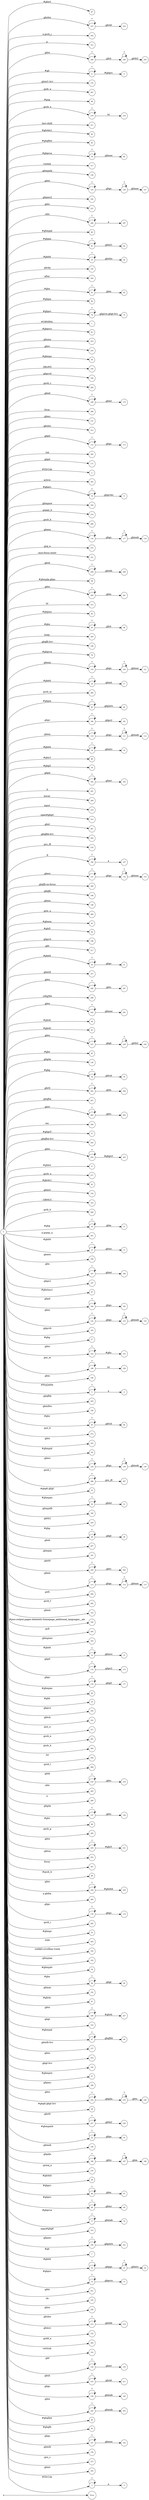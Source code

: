 digraph NFA {
  rankdir=LR;
  node [shape=circle, fontsize=10];
  __start [shape=point, label=""];
  __start -> None;
  87 [label="87"];
  247 [label="247"];
  215 [label="215"];
  302 [label="302"];
  312 [label="312"];
  168 [label="168"];
  248 [label="248"];
  8 [label="8"];
  155 [label="155"];
  267 [label="267"];
  98 [label="98"];
  278 [label="278"];
  311 [label="311"];
  40 [label="40"];
  83 [label="83"];
  79 [label="79"];
  185 [label="185"];
  317 [label="317"];
  159 [label="159"];
  125 [label="125"];
  192 [label="192"];
  216 [label="216"];
  221 [label="221"];
  243 [label="243"];
  296 [label="296"];
  29 [label="29"];
  46 [label="46"];
  61 [label="61"];
  25 [label="25"];
  145 [label="145"];
  304 [label="304"];
  91 [label="91"];
  60 [label="60"];
  74 [label="74"];
  73 [label="73"];
  1 [label="1"];
  81 [label="81"];
  253 [label="253"];
  255 [label="255"];
  239 [label="239"];
  59 [label="59"];
  104 [label="104"];
  127 [label="127"];
  48 [label="48"];
  96 [label="96"];
  194 [label="194"];
  280 [label="280"];
  169 [label="169"];
  308 [label="308"];
  151 [label="151"];
  212 [label="212"];
  172 [label="172"];
  292 [label="292"];
  120 [label="120"];
  171 [label="171"];
  2 [label="2"];
  303 [label="303"];
  70 [label="70"];
  235 [label="235"];
  164 [label="164"];
  274 [label="274"];
  288 [label="288"];
  183 [label="183"];
  116 [label="116"];
  78 [label="78"];
  135 [label="135"];
  275 [label="275"];
  101 [label="101"];
  208 [label="208"];
  58 [label="58"];
  240 [label="240"];
  315 [label="315"];
  69 [label="69"];
  65 [label="65"];
  80 [label="80"];
  229 [label="229"];
  231 [label="231"];
  95 [label="95"];
  305 [label="305"];
  199 [label="199"];
  76 [label="76"];
  123 [label="123"];
  119 [label="119"];
  16 [label="16"];
  290 [label="290"];
  63 [label="63"];
  219 [label="219"];
  0 [label="0"];
  9 [label="9"];
  129 [label="129"];
  180 [label="180"];
  110 [label="110"];
  18 [label="18"];
  86 [label="86"];
  34 [label="34"];
  142 [label="142"];
  62 [label="62"];
  182 [label="182"];
  291 [label="291"];
  309 [label="309"];
  263 [label="263"];
  4 [label="4"];
  310 [label="310"];
  313 [label="313"];
  261 [label="261"];
  204 [label="204"];
  276 [label="276"];
  106 [label="106"];
  241 [label="241"];
  131 [label="131"];
  200 [label="200"];
  112 [label="112"];
  198 [label="198"];
  148 [label="148"];
  269 [label="269"];
  140 [label="140"];
  45 [label="45"];
  44 [label="44"];
  196 [label="196"];
  217 [label="217"];
  20 [label="20"];
  147 [label="147"];
  246 [label="246"];
  298 [label="298"];
  67 [label="67"];
  206 [label="206"];
  244 [label="244"];
  21 [label="21"];
  38 [label="38"];
  43 [label="43"];
  237 [label="237"];
  85 [label="85"];
  136 [label="136"];
  32 [label="32"];
  205 [label="205"];
  201 [label="201"];
  262 [label="262"];
  306 [label="306"];
  53 [label="53"];
  37 [label="37"];
  202 [label="202"];
  224 [label="224"];
  11 [label="11"];
  115 [label="115"];
  277 [label="277"];
  42 [label="42"];
  154 [label="154"];
  103 [label="103"];
  268 [label="268"];
  30 [label="30"];
  301 [label="301"];
  12 [label="12"];
  124 [label="124"];
  94 [label="94"];
  166 [label="166"];
  167 [label="167"];
  197 [label="197"];
  97 [label="97"];
  126 [label="126"];
  184 [label="184"];
  19 [label="19"];
  122 [label="122"];
  193 [label="193"];
  27 [label="27"];
  232 [label="232"];
  108 [label="108"];
  15 [label="15"];
  146 [label="146"];
  5 [label="5"];
  203 [label="203"];
  225 [label="225"];
  158 [label="158"];
  93 [label="93"];
  26 [label="26"];
  272 [label="272"];
  179 [label="179"];
  223 [label="223"];
  236 [label="236"];
  56 [label="56"];
  71 [label="71"];
  128 [label="128"];
  286 [label="286"];
  227 [label="227"];
  33 [label="33"];
  35 [label="35"];
  50 [label="50"];
  160 [label="160"];
  297 [label="297"];
  64 [label="64"];
  260 [label="260"];
  220 [label="220"];
  28 [label="28"];
  175 [label="175"];
  207 [label="207"];
  31 [label="31"];
  161 [label="161"];
  259 [label="259"];
  113 [label="113"];
  170 [label="170"];
  266 [label="266"];
  187 [label="187"];
  282 [label="282"];
  287 [label="287"];
  153 [label="153"];
  51 [label="51"];
  100 [label="100"];
  265 [label="265"];
  163 [label="163"];
  14 [label="14"];
  174 [label="174"];
  176 [label="176"];
  188 [label="188"];
  49 [label="49"];
  10 [label="10"];
  195 [label="195"];
  138 [label="138"];
  191 [label="191"];
  214 [label="214"];
  222 [label="222"];
  271 [label="271"];
  258 [label="258"];
  281 [label="281"];
  284 [label="284"];
  294 [label="294"];
  13 [label="13"];
  289 [label="289"];
  92 [label="92"];
  218 [label="218"];
  295 [label="295"];
  111 [label="111"];
  233 [label="233"];
  299 [label="299"];
  109 [label="109"];
  137 [label="137"];
  250 [label="250"];
  88 [label="88"];
  75 [label="75"];
  283 [label="283"];
  230 [label="230"];
  238 [label="238"];
  252 [label="252"];
  307 [label="307"];
  99 [label="99"];
  245 [label="245"];
  228 [label="228"];
  300 [label="300"];
  249 [label="249"];
  178 [label="178"];
  285 [label="285"];
  55 [label="55"];
  132 [label="132"];
  293 [label="293"];
  102 [label="102"];
  162 [label="162"];
  54 [label="54"];
  89 [label="89"];
  150 [label="150"];
  41 [label="41"];
  6 [label="6"];
  226 [label="226"];
  143 [label="143"];
  47 [label="47"];
  117 [label="117"];
  157 [label="157"];
  254 [label="254"];
  144 [label="144"];
  177 [label="177"];
  211 [label="211"];
  57 [label="57"];
  121 [label="121"];
  189 [label="189"];
  234 [label="234"];
  36 [label="36"];
  257 [label="257"];
  52 [label="52"];
  23 [label="23"];
  149 [label="149"];
  17 [label="17"];
  186 [label="186"];
  270 [label="270"];
  39 [label="39"];
  209 [label="209"];
  66 [label="66"];
  68 [label="68"];
  77 [label="77"];
  114 [label="114"];
  314 [label="314"];
  190 [label="190"];
  107 [label="107"];
  7 [label="7"];
  22 [label="22"];
  72 [label="72"];
  118 [label="118"];
  251 [label="251"];
  105 [label="105"];
  256 [label="256"];
  279 [label="279"];
  213 [label="213"];
  130 [label="130"];
  152 [label="152"];
  264 [label="264"];
  173 [label="173"];
  316 [label="316"];
  134 [label="134"];
  210 [label="210"];
  139 [label="139"];
  242 [label="242"];
  133 [label="133"];
  84 [label="84"];
  181 [label="181"];
  82 [label="82"];
  141 [label="141"];
  156 [label="156"];
  273 [label="273"];
  165 [label="165"];
  90 [label="90"];
  24 [label="24"];
  3 [label="3"];
  { node [shape=doublecircle]; 1 2 4 6 7 9 10 11 13 15 17 19 21 24 26 27 29 31 33 34 35 36 37 38 39 40 41 42 43 44 45 46 48 49 51 53 54 55 56 57 58 59 60 62 64 65 67 69 71 73 75 76 78 80 81 82 83 84 85 86 87 88 90 92 94 96 97 98 99 100 101 102 103 104 105 107 109 112 115 118 121 124 127 130 133 135 136 138 140 142 143 144 145 146 147 148 149 150 151 152 153 154 155 156 157 158 159 160 161 162 163 164 165 166 168 170 171 173 175 177 179 181 183 185 188 189 191 192 193 194 195 196 197 198 199 200 201 202 203 204 206 207 209 211 212 214 216 217 219 220 221 222 223 225 227 229 231 233 236 239 241 243 245 247 250 251 252 253 254 255 256 258 260 261 263 264 265 266 267 268 269 270 271 272 273 274 275 276 277 279 280 281 282 283 284 285 287 288 289 290 291 292 293 294 295 297 298 299 300 301 302 303 304 305 306 307 308 309 310 311 312 313 314 315 316 317 }
  0 -> 1 [label="#GBMPAL"];
  0 -> 2 [label="#SIvCob"];
  0 -> 3 [label="#SIvCob"];
  3 -> 3 [label="*"];
  3 -> 4 [label="a"];
  0 -> 5 [label="#WqQANb"];
  5 -> 5 [label="*"];
  5 -> 6 [label="a"];
  0 -> 7 [label="#gb"];
  0 -> 8 [label="#gb"];
  8 -> 8 [label="*"];
  8 -> 9 [label="#gbprc"];
  0 -> 10 [label="#gbb"];
  0 -> 11 [label="#gbbw"];
  0 -> 12 [label="#gbd4"];
  12 -> 12 [label="*"];
  12 -> 13 [label=".gbmc"];
  0 -> 14 [label="#gbd4"];
  14 -> 14 [label="*"];
  14 -> 15 [label=".gbmcc"];
  0 -> 16 [label="#gbd4"];
  16 -> 16 [label="*"];
  16 -> 17 [label=".gbmh"];
  0 -> 18 [label="#gbd4"];
  18 -> 18 [label="*"];
  18 -> 19 [label=".gbmtc"];
  0 -> 20 [label="#gbd4"];
  20 -> 20 [label="*"];
  20 -> 21 [label=".gbpc"];
  0 -> 22 [label="#gbd4"];
  22 -> 22 [label="*"];
  22 -> 23 [label=".gbpgs"];
  23 -> 23 [label="*"];
  23 -> 24 [label=".gbmtc"];
  0 -> 25 [label="#gbd4"];
  25 -> 25 [label="*"];
  25 -> 26 [label=".gbsbic"];
  0 -> 27 [label="#gbg"];
  0 -> 28 [label="#gbg"];
  28 -> 28 [label="*"];
  28 -> 29 [label=".gbgt"];
  0 -> 30 [label="#gbg"];
  30 -> 30 [label="*"];
  30 -> 31 [label=".gbm"];
  0 -> 32 [label="#gbg"];
  32 -> 32 [label="*"];
  32 -> 33 [label=".gbtcb"];
  0 -> 34 [label="#gbg5"];
  0 -> 35 [label="#gbg6.gbgt"];
  0 -> 36 [label="#gbg6.gbgt-hvr"];
  0 -> 37 [label="#gbgs5"];
  0 -> 38 [label="#gbi4i"];
  0 -> 39 [label="#gbi4id"];
  0 -> 40 [label="#gbi4m1"];
  0 -> 41 [label="#gbi4s"];
  0 -> 42 [label="#gbi4s1"];
  0 -> 43 [label="#gbi4t"];
  0 -> 44 [label="#gbi5"];
  0 -> 45 [label="#gbmm"];
  0 -> 46 [label="#gbmpal"];
  0 -> 47 [label="#gbmpal"];
  47 -> 47 [label="*"];
  47 -> 48 [label=".gbqfbb"];
  0 -> 49 [label="#gbmpas"];
  0 -> 50 [label="#gbmpas"];
  50 -> 50 [label="*"];
  50 -> 51 [label=".gbmt"];
  0 -> 52 [label="#gbmpasb"];
  52 -> 52 [label="*"];
  52 -> 53 [label=".gbps"];
  0 -> 54 [label="#gbmpdv"];
  0 -> 55 [label="#gbmpi"];
  0 -> 56 [label="#gbmpid"];
  0 -> 57 [label="#gbmpiw"];
  0 -> 58 [label="#gbmplp.gbps"];
  0 -> 59 [label="#gbmps"];
  0 -> 60 [label="#gbpm"];
  0 -> 61 [label="#gbpm"];
  61 -> 61 [label="*"];
  61 -> 62 [label=".gbml1"];
  0 -> 63 [label="#gbpm"];
  63 -> 63 [label="*"];
  63 -> 64 [label=".gbpmtc"];
  0 -> 65 [label="#gbpms"];
  0 -> 66 [label="#gbprc"];
  66 -> 66 [label="*"];
  66 -> 67 [label=".gbm"];
  0 -> 68 [label="#gbprc"];
  68 -> 68 [label="*"];
  68 -> 69 [label=".gbmc"];
  0 -> 70 [label="#gbprc"];
  70 -> 70 [label="*"];
  70 -> 71 [label=".gbprcbc"];
  0 -> 72 [label="#gbprc"];
  72 -> 72 [label="*"];
  72 -> 73 [label=".gbprcx"];
  0 -> 74 [label="#gbprc"];
  74 -> 74 [label="*"];
  74 -> 75 [label=".gbprcx.gbgt-hvr"];
  0 -> 76 [label="#gbprca"];
  0 -> 77 [label="#gbprca"];
  77 -> 77 [label="*"];
  77 -> 78 [label=".gbmab"];
  0 -> 79 [label="#gbprca"];
  79 -> 79 [label="*"];
  79 -> 80 [label=".gbmac"];
  0 -> 81 [label="#gbprcs"];
  0 -> 82 [label="#gbqfb"];
  0 -> 83 [label="#gbqfbw"];
  0 -> 84 [label="#gbqfqw"];
  0 -> 85 [label="#gbs"];
  0 -> 86 [label="#gbx3"];
  0 -> 87 [label="#gbx4"];
  0 -> 88 [label="#gbz"];
  0 -> 89 [label="#gbz"];
  89 -> 89 [label="*"];
  89 -> 90 [label=".gbgt"];
  0 -> 91 [label="#gbz"];
  91 -> 91 [label="*"];
  91 -> 92 [label=".gbm"];
  0 -> 93 [label="#gbz"];
  93 -> 93 [label="*"];
  93 -> 94 [label=".gbtcb"];
  0 -> 95 [label="#gbz"];
  95 -> 95 [label="*"];
  95 -> 96 [label=".gbzt"];
  0 -> 97 [label="#gbztms1"];
  0 -> 98 [label="#gog"];
  0 -> 99 [label="#gssb_b"];
  0 -> 100 [label="#gws-output-pages-elements-homepage_additional_languages__als"];
  0 -> 101 [label="-moz-focus-inner"];
  0 -> 102 [label="-webkit-scrollbar-track"];
  0 -> 103 [label=".GBMCC"];
  0 -> 104 [label=".H6sW5"];
  0 -> 105 [label=".ds"];
  0 -> 106 [label=".fl"];
  106 -> 106 [label="*"];
  106 -> 107 [label="a"];
  0 -> 108 [label=".gac_m"];
  108 -> 108 [label="*"];
  108 -> 109 [label="td"];
  0 -> 110 [label=".gbem"];
  110 -> 110 [label="*"];
  110 -> 111 [label=".gbgs"];
  111 -> 111 [label="*"];
  111 -> 112 [label=".gbmab"];
  0 -> 113 [label=".gbem"];
  113 -> 113 [label="*"];
  113 -> 114 [label=".gbgs"];
  114 -> 114 [label="*"];
  114 -> 115 [label=".gbmac"];
  0 -> 116 [label=".gbemi"];
  116 -> 116 [label="*"];
  116 -> 117 [label=".gbgs"];
  117 -> 117 [label="*"];
  117 -> 118 [label=".gbmab"];
  0 -> 119 [label=".gbemi"];
  119 -> 119 [label="*"];
  119 -> 120 [label=".gbgs"];
  120 -> 120 [label="*"];
  120 -> 121 [label=".gbmac"];
  0 -> 122 [label=".gbes"];
  122 -> 122 [label="*"];
  122 -> 123 [label=".gbgs"];
  123 -> 123 [label="*"];
  123 -> 124 [label=".gbmab"];
  0 -> 125 [label=".gbes"];
  125 -> 125 [label="*"];
  125 -> 126 [label=".gbgs"];
  126 -> 126 [label="*"];
  126 -> 127 [label=".gbmac"];
  0 -> 128 [label=".gbesi"];
  128 -> 128 [label="*"];
  128 -> 129 [label=".gbgs"];
  129 -> 129 [label="*"];
  129 -> 130 [label=".gbmab"];
  0 -> 131 [label=".gbesi"];
  131 -> 131 [label="*"];
  131 -> 132 [label=".gbgs"];
  132 -> 132 [label="*"];
  132 -> 133 [label=".gbmac"];
  0 -> 134 [label=".gbf"];
  134 -> 134 [label="*"];
  134 -> 135 [label=".gbmt"];
  0 -> 136 [label=".gbg4a"];
  0 -> 137 [label=".gbg4a"];
  137 -> 137 [label="*"];
  137 -> 138 [label=".gbts"];
  0 -> 139 [label=".gbgs"];
  139 -> 139 [label="*"];
  139 -> 140 [label=".gbmab"];
  0 -> 141 [label=".gbgs"];
  141 -> 141 [label="*"];
  141 -> 142 [label=".gbmac"];
  0 -> 143 [label=".gbgt"];
  0 -> 144 [label=".gbgt-hvr"];
  0 -> 145 [label=".gbi4p"];
  0 -> 146 [label=".gbm"];
  0 -> 147 [label=".gbm0l"];
  0 -> 148 [label=".gbma"];
  0 -> 149 [label=".gbmab"];
  0 -> 150 [label=".gbmac"];
  0 -> 151 [label=".gbmc"];
  0 -> 152 [label=".gbmcc"];
  0 -> 153 [label=".gbmh"];
  0 -> 154 [label=".gbml1"];
  0 -> 155 [label=".gbml1-hvr"];
  0 -> 156 [label=".gbmlb"];
  0 -> 157 [label=".gbmlb-hvr"];
  0 -> 158 [label=".gbmlbw"];
  0 -> 159 [label=".gbmpala"];
  0 -> 160 [label=".gbmpalb"];
  0 -> 161 [label=".gbmpia"];
  0 -> 162 [label=".gbmpiaa"];
  0 -> 163 [label=".gbmpiaw"];
  0 -> 164 [label=".gbmpnw"];
  0 -> 165 [label=".gbmt"];
  0 -> 166 [label=".gbmtc"];
  0 -> 167 [label=".gbn"];
  167 -> 167 [label="*"];
  167 -> 168 [label=".gbmt"];
  0 -> 169 [label=".gbnd"];
  169 -> 169 [label="*"];
  169 -> 170 [label=".gbmt"];
  0 -> 171 [label=".gbp0"];
  0 -> 172 [label=".gbp0"];
  172 -> 172 [label="*"];
  172 -> 173 [label=".gbps"];
  0 -> 174 [label=".gbp0"];
  174 -> 174 [label="*"];
  174 -> 175 [label=".gbps2"];
  0 -> 176 [label=".gbpc"];
  176 -> 176 [label="*"];
  176 -> 177 [label=".gbpd"];
  0 -> 178 [label=".gbpc"];
  178 -> 178 [label="*"];
  178 -> 179 [label=".gbps"];
  0 -> 180 [label=".gbpc"];
  180 -> 180 [label="*"];
  180 -> 181 [label=".gbps2"];
  0 -> 182 [label=".gbpd"];
  182 -> 182 [label="*"];
  182 -> 183 [label=".gbmt"];
  0 -> 184 [label=".gbpd"];
  184 -> 184 [label="*"];
  184 -> 185 [label=".gbps"];
  0 -> 186 [label=".gbpdjs"];
  186 -> 186 [label="*"];
  186 -> 187 [label=".gbto"];
  187 -> 187 [label="*"];
  187 -> 188 [label=".gbm"];
  0 -> 189 [label=".gbpmc"];
  0 -> 190 [label=".gbpmc"];
  190 -> 190 [label="*"];
  190 -> 191 [label=".gbpmtc"];
  0 -> 192 [label=".gbpms2"];
  0 -> 193 [label=".gbprcb"];
  0 -> 194 [label=".gbprcd"];
  0 -> 195 [label=".gbprci"];
  0 -> 196 [label=".gbprct"];
  0 -> 197 [label=".gbps2"];
  0 -> 198 [label=".gbqfb"];
  0 -> 199 [label=".gbqfb-hvr"];
  0 -> 200 [label=".gbqfb-no-focus"];
  0 -> 201 [label=".gbqfba"];
  0 -> 202 [label=".gbqfba-hvr"];
  0 -> 203 [label=".gbqfbb"];
  0 -> 204 [label=".gbqfbb-hvr"];
  0 -> 205 [label=".gbrtl"];
  205 -> 205 [label="*"];
  205 -> 206 [label=".gbm"];
  0 -> 207 [label=".gbsb"];
  0 -> 208 [label=".gbsb"];
  208 -> 208 [label="*"];
  208 -> 209 [label=".gbsbb"];
  0 -> 210 [label=".gbsb"];
  210 -> 210 [label="*"];
  210 -> 211 [label=".gbsbt"];
  0 -> 212 [label=".gbsbic"];
  0 -> 213 [label=".gbsbis"];
  213 -> 213 [label="*"];
  213 -> 214 [label=".gbsbb"];
  0 -> 215 [label=".gbsbis"];
  215 -> 215 [label="*"];
  215 -> 216 [label=".gbsbt"];
  0 -> 217 [label=".gbt"];
  0 -> 218 [label=".gbtb"];
  218 -> 218 [label="*"];
  218 -> 219 [label=".gbts"];
  0 -> 220 [label=".gbtb2"];
  0 -> 221 [label=".gbtc"];
  0 -> 222 [label=".gbtcb"];
  0 -> 223 [label=".gbto"];
  0 -> 224 [label=".gbto"];
  224 -> 224 [label="*"];
  224 -> 225 [label="#gbgs5"];
  0 -> 226 [label=".gbto"];
  226 -> 226 [label="*"];
  226 -> 227 [label="#gbi4i"];
  0 -> 228 [label=".gbto"];
  228 -> 228 [label="*"];
  228 -> 229 [label="#gbi4id"];
  0 -> 230 [label=".gbto"];
  230 -> 230 [label="*"];
  230 -> 231 [label="#gbi5"];
  0 -> 232 [label=".gbto"];
  232 -> 232 [label="*"];
  232 -> 233 [label="#gbs"];
  0 -> 234 [label=".gbto"];
  234 -> 234 [label="*"];
  234 -> 235 [label=".gbg4a"];
  235 -> 235 [label="*"];
  235 -> 236 [label=".gbts"];
  0 -> 237 [label=".gbto"];
  237 -> 237 [label="*"];
  237 -> 238 [label=".gbgt"];
  238 -> 238 [label="*"];
  238 -> 239 [label=".gbtb2"];
  0 -> 240 [label=".gbto"];
  240 -> 240 [label="*"];
  240 -> 241 [label=".gbm"];
  0 -> 242 [label=".gbto"];
  242 -> 242 [label="*"];
  242 -> 243 [label=".gbmab"];
  0 -> 244 [label=".gbto"];
  244 -> 244 [label="*"];
  244 -> 245 [label=".gbmac"];
  0 -> 246 [label=".gbto"];
  246 -> 246 [label="*"];
  246 -> 247 [label=".gbts"];
  0 -> 248 [label=".gbto"];
  248 -> 248 [label="*"];
  248 -> 249 [label=".gbzt"];
  249 -> 249 [label="*"];
  249 -> 250 [label=".gbtb2"];
  0 -> 251 [label=".gbts"];
  0 -> 252 [label=".gbtsa"];
  0 -> 253 [label=".gbxms"];
  0 -> 254 [label=".gbxo"];
  0 -> 255 [label=".gbxv"];
  0 -> 256 [label=".gbxx"];
  0 -> 257 [label=".gbz0l"];
  257 -> 257 [label="*"];
  257 -> 258 [label=".gbtb2"];
  0 -> 259 [label=".gbz0l"];
  259 -> 259 [label="*"];
  259 -> 260 [label=".gbts"];
  0 -> 261 [label=".gbzt"];
  0 -> 262 [label=".gbzt"];
  262 -> 262 [label="*"];
  262 -> 263 [label=".gbts"];
  0 -> 264 [label=".gsdd_a"];
  0 -> 265 [label=".gsfi"];
  0 -> 266 [label=".gsfs"];
  0 -> 267 [label=".gsib_a"];
  0 -> 268 [label=".gsib_b"];
  0 -> 269 [label=".gsls_a"];
  0 -> 270 [label=".gsmq_a"];
  0 -> 271 [label=".gsn_a"];
  0 -> 272 [label=".gsn_b"];
  0 -> 273 [label=".gsn_c"];
  0 -> 274 [label=".gspqs_b"];
  0 -> 275 [label=".gsq_a"];
  0 -> 276 [label=".gss_ifl"];
  0 -> 277 [label=".gssb_a"];
  0 -> 278 [label=".gssb_a"];
  278 -> 278 [label="*"];
  278 -> 279 [label="td"];
  0 -> 280 [label=".gssb_c"];
  0 -> 281 [label=".gssb_e"];
  0 -> 282 [label=".gssb_f"];
  0 -> 283 [label=".gssb_g"];
  0 -> 284 [label=".gssb_h"];
  0 -> 285 [label=".gssb_i"];
  0 -> 286 [label=".gssb_i"];
  286 -> 286 [label="*"];
  286 -> 287 [label=".gss_ifl"];
  0 -> 288 [label=".gssb_k"];
  0 -> 289 [label=".gssb_l"];
  0 -> 290 [label=".gssb_m"];
  0 -> 291 [label=".h"];
  0 -> 292 [label=".lsb"];
  0 -> 293 [label=".lsbb"];
  0 -> 294 [label=".lst"];
  0 -> 295 [label=".sblc"];
  0 -> 296 [label=".sblc"];
  296 -> 296 [label="*"];
  296 -> 297 [label="a"];
  0 -> 298 [label=".z4hgWe"];
  0 -> 299 [label="a"];
  0 -> 300 [label="a.gbiba"];
  0 -> 301 [label="a.gspqs_a"];
  0 -> 302 [label="a.gssb_j"];
  0 -> 303 [label="active"];
  0 -> 304 [label="after"];
  0 -> 305 [label="body"];
  0 -> 306 [label="em"];
  0 -> 307 [label="focus"];
  0 -> 308 [label="form"];
  0 -> 309 [label="hover"];
  0 -> 310 [label="input"];
  0 -> 311 [label="last-child"];
  0 -> 312 [label="p"];
  0 -> 313 [label="span#gbg4"];
  0 -> 314 [label="span#gbg6"];
  0 -> 315 [label="td"];
  0 -> 316 [label="vertical"];
  0 -> 317 [label="visited"];
}
